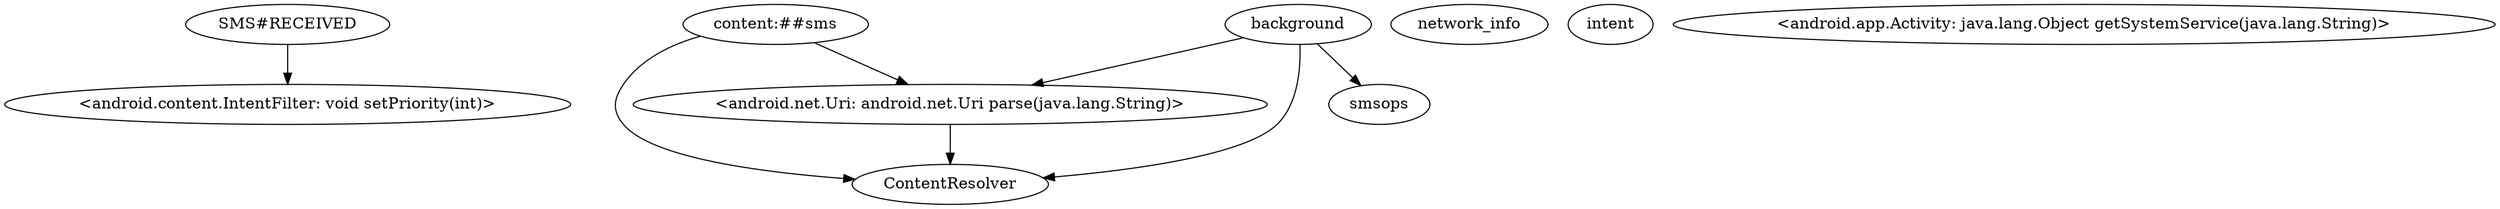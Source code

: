 strict digraph "" {
	graph ["graph"="{}"];
	"<android.content.IntentFilter: void setPriority(int)>"	 [domain=library,
		type=SENSITIVE_METHOD];
	"<android.net.Uri: android.net.Uri parse(java.lang.String)>"	 [domain=library,
		type=SENSITIVE_METHOD];
	ContentResolver	 [domain=library,
		type=merged];
	"<android.net.Uri: android.net.Uri parse(java.lang.String)>" -> ContentResolver	 [deps=DOMINATE,
		type=DEP];
	smsops	 [domain=library,
		type=SENSITIVE_METHOD];
	"content:##sms"	 [domain=library,
		type=CONST_STRING];
	"content:##sms" -> "<android.net.Uri: android.net.Uri parse(java.lang.String)>"	 [deps=DATAFLOW,
		type=DEP];
	"content:##sms" -> ContentResolver	 [deps=DATAFLOW,
		type=DEP];
	network_info	 [domain=library,
		type=merged];
	"SMS#RECEIVED"	 [domain=library,
		type=CONST_STRING];
	"SMS#RECEIVED" -> "<android.content.IntentFilter: void setPriority(int)>"	 [deps=DATAFLOW,
		type=DEP];
	intent	 [domain=library,
		type=merged];
	"<android.app.Activity: java.lang.Object getSystemService(java.lang.String)>"	 [domain=library,
		type=SENSITIVE_METHOD];
	background	 [domain=library,
		type=entrypoint];
	background -> "<android.net.Uri: android.net.Uri parse(java.lang.String)>"	 [deps="FROM_SENSITIVE_PARENT_TO_SENSITIVE_API-CALL",
		type=DEP];
	background -> smsops	 [deps="FROM_SENSITIVE_PARENT_TO_SENSITIVE_API-CALL",
		type=DEP];
	background -> ContentResolver	 [deps="FROM_SENSITIVE_PARENT_TO_SENSITIVE_API-CALL-DOMINATE",
		type=DEP];
}
